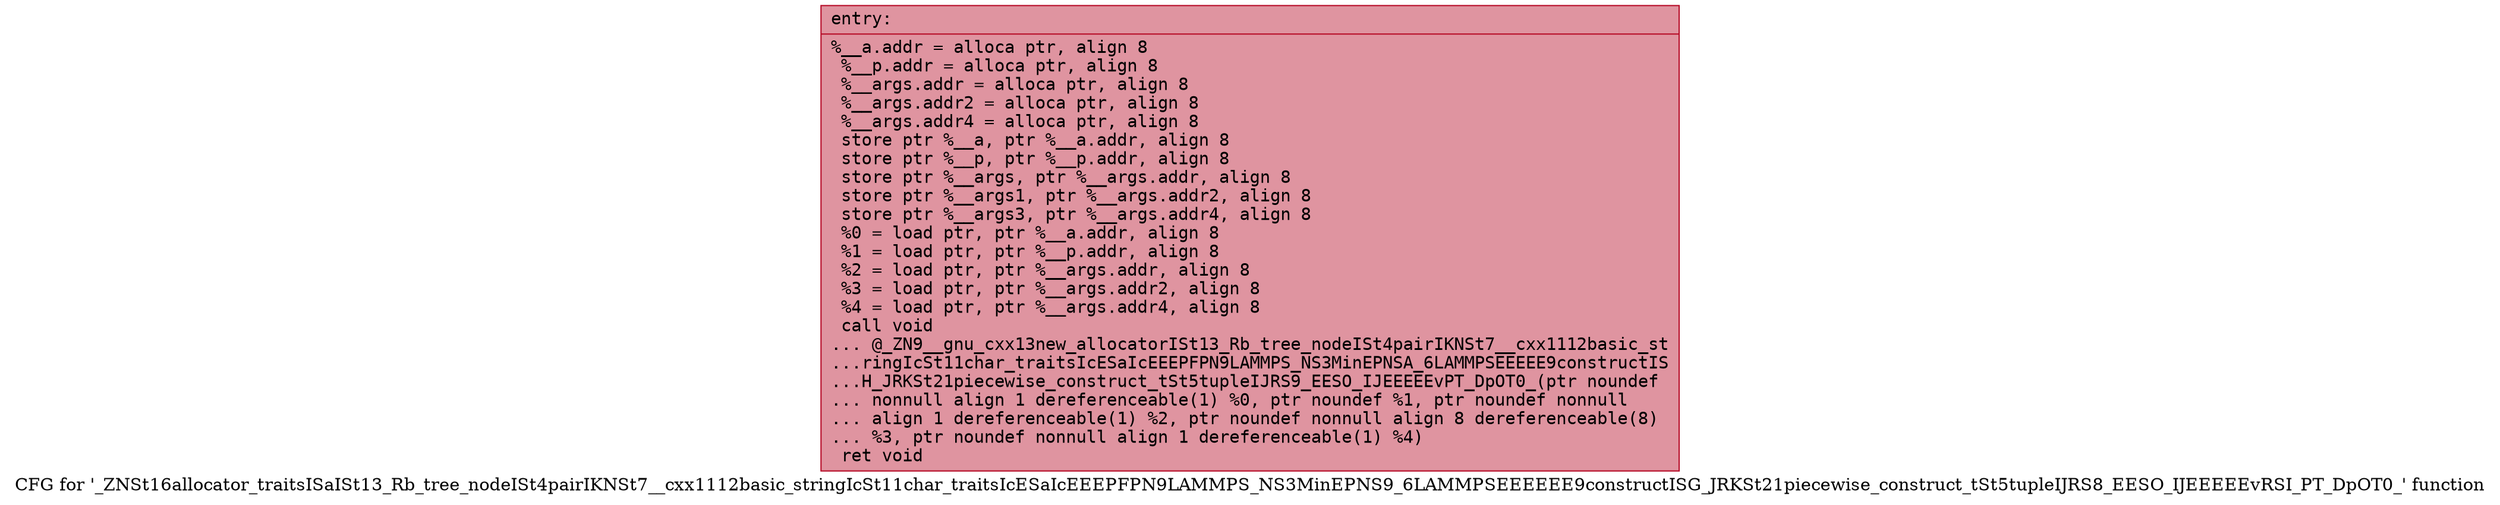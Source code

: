 digraph "CFG for '_ZNSt16allocator_traitsISaISt13_Rb_tree_nodeISt4pairIKNSt7__cxx1112basic_stringIcSt11char_traitsIcESaIcEEEPFPN9LAMMPS_NS3MinEPNS9_6LAMMPSEEEEEE9constructISG_JRKSt21piecewise_construct_tSt5tupleIJRS8_EESO_IJEEEEEvRSI_PT_DpOT0_' function" {
	label="CFG for '_ZNSt16allocator_traitsISaISt13_Rb_tree_nodeISt4pairIKNSt7__cxx1112basic_stringIcSt11char_traitsIcESaIcEEEPFPN9LAMMPS_NS3MinEPNS9_6LAMMPSEEEEEE9constructISG_JRKSt21piecewise_construct_tSt5tupleIJRS8_EESO_IJEEEEEvRSI_PT_DpOT0_' function";

	Node0x55ee2724b550 [shape=record,color="#b70d28ff", style=filled, fillcolor="#b70d2870" fontname="Courier",label="{entry:\l|  %__a.addr = alloca ptr, align 8\l  %__p.addr = alloca ptr, align 8\l  %__args.addr = alloca ptr, align 8\l  %__args.addr2 = alloca ptr, align 8\l  %__args.addr4 = alloca ptr, align 8\l  store ptr %__a, ptr %__a.addr, align 8\l  store ptr %__p, ptr %__p.addr, align 8\l  store ptr %__args, ptr %__args.addr, align 8\l  store ptr %__args1, ptr %__args.addr2, align 8\l  store ptr %__args3, ptr %__args.addr4, align 8\l  %0 = load ptr, ptr %__a.addr, align 8\l  %1 = load ptr, ptr %__p.addr, align 8\l  %2 = load ptr, ptr %__args.addr, align 8\l  %3 = load ptr, ptr %__args.addr2, align 8\l  %4 = load ptr, ptr %__args.addr4, align 8\l  call void\l... @_ZN9__gnu_cxx13new_allocatorISt13_Rb_tree_nodeISt4pairIKNSt7__cxx1112basic_st\l...ringIcSt11char_traitsIcESaIcEEEPFPN9LAMMPS_NS3MinEPNSA_6LAMMPSEEEEE9constructIS\l...H_JRKSt21piecewise_construct_tSt5tupleIJRS9_EESO_IJEEEEEvPT_DpOT0_(ptr noundef\l... nonnull align 1 dereferenceable(1) %0, ptr noundef %1, ptr noundef nonnull\l... align 1 dereferenceable(1) %2, ptr noundef nonnull align 8 dereferenceable(8)\l... %3, ptr noundef nonnull align 1 dereferenceable(1) %4)\l  ret void\l}"];
}
